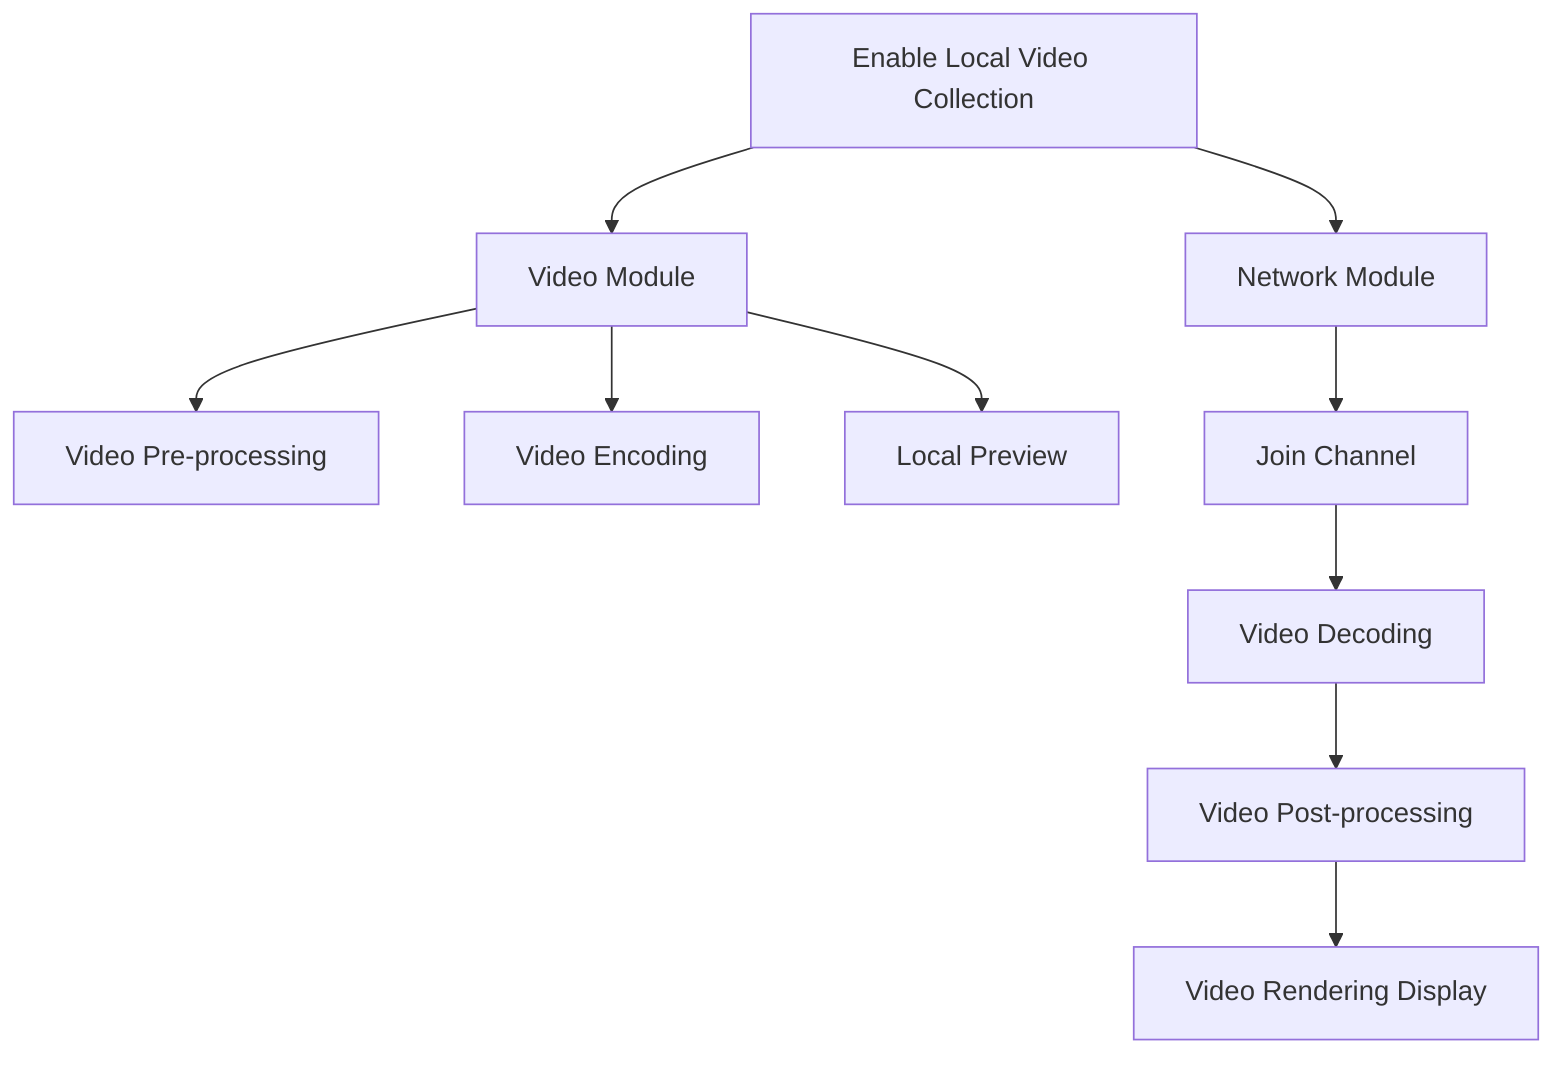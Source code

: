 flowchart TD
    A[Enable Local Video Collection] --> B[Video Module]
    B --> C1[Video Pre-processing]
    B --> C2[Video Encoding]
    B --> C3[Local Preview]
    A --> D[Network Module]
    D --> E[Join Channel]
    E --> F[Video Decoding]
    F --> G[Video Post-processing]
    G --> H[Video Rendering Display]